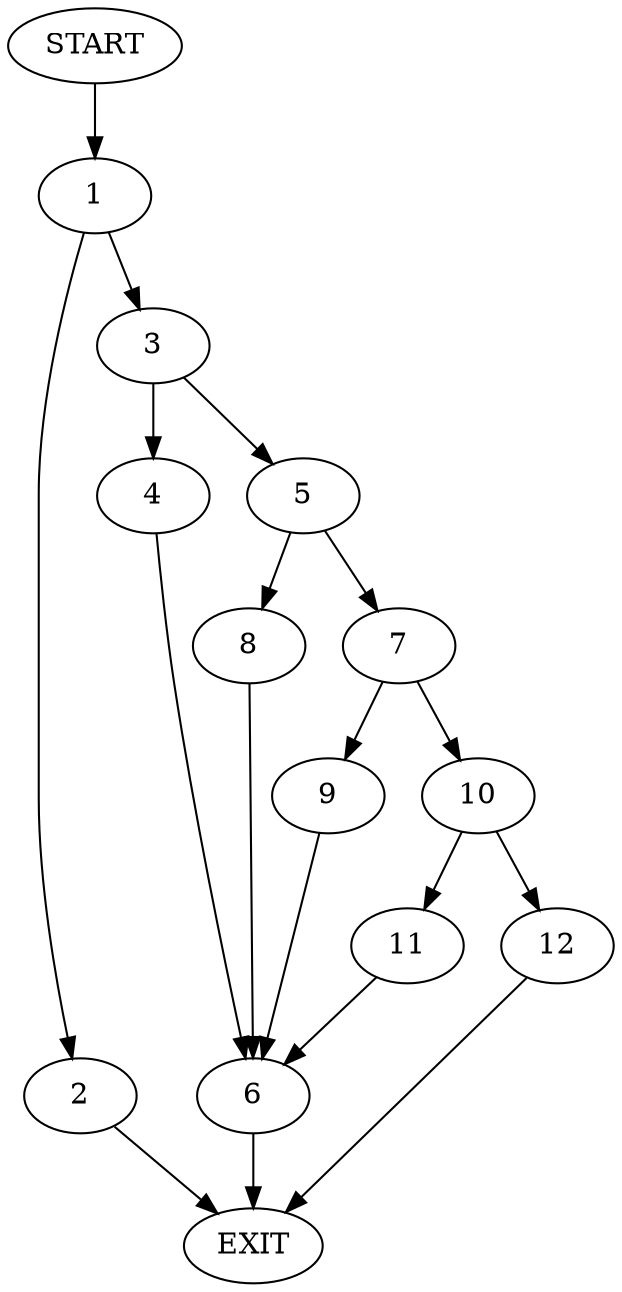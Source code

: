digraph {
0 [label="START"]
13 [label="EXIT"]
0 -> 1
1 -> 2
1 -> 3
2 -> 13
3 -> 4
3 -> 5
4 -> 6
5 -> 7
5 -> 8
6 -> 13
7 -> 9
7 -> 10
8 -> 6
9 -> 6
10 -> 11
10 -> 12
11 -> 6
12 -> 13
}
